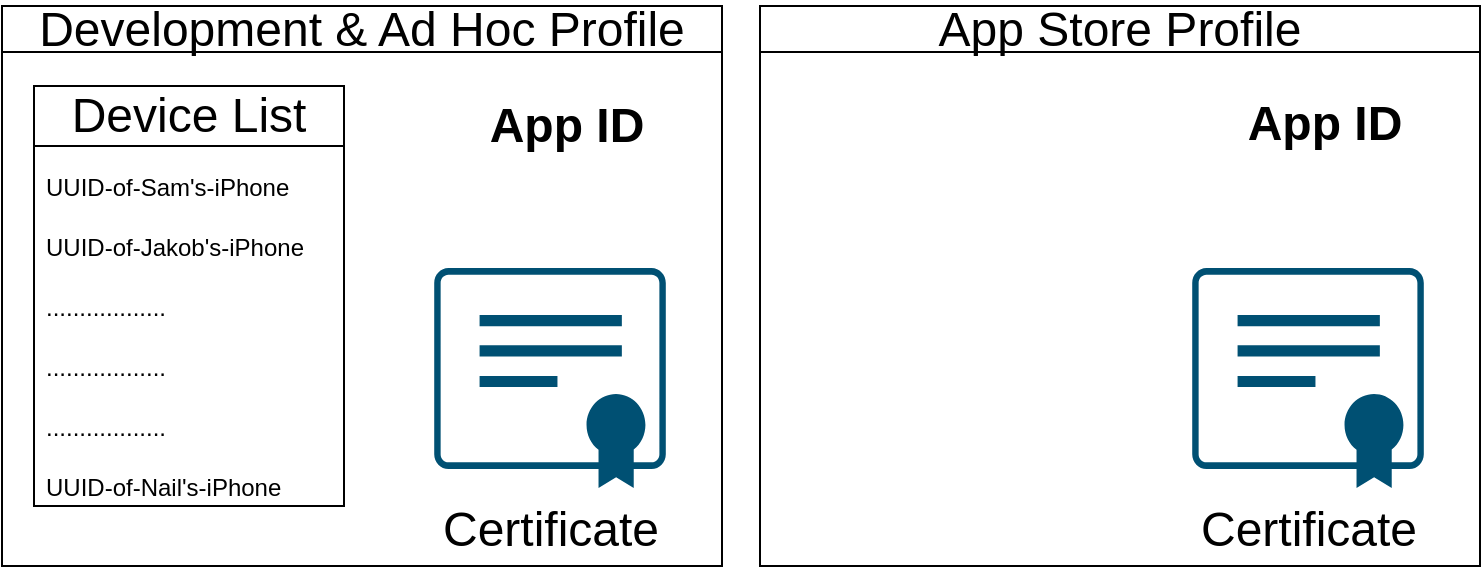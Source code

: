 <mxfile>
    <diagram id="Luj-d33xJpXQn-cA_KSA" name="Page-1">
        <mxGraphModel dx="772" dy="394" grid="1" gridSize="10" guides="1" tooltips="1" connect="1" arrows="1" fold="1" page="1" pageScale="1" pageWidth="827" pageHeight="1169" math="0" shadow="0">
            <root>
                <mxCell id="0"/>
                <mxCell id="1" parent="0"/>
                <mxCell id="35" value="&lt;span style=&quot;font-size: 24px; font-weight: 400;&quot;&gt;Development &amp;amp; Ad Hoc Profile&lt;/span&gt;" style="swimlane;whiteSpace=wrap;html=1;" vertex="1" parent="1">
                    <mxGeometry x="75" y="390" width="360" height="280" as="geometry"/>
                </mxCell>
                <mxCell id="5" value="Device List" style="swimlane;fontStyle=0;childLayout=stackLayout;horizontal=1;startSize=30;horizontalStack=0;resizeParent=1;resizeParentMax=0;resizeLast=0;collapsible=1;marginBottom=0;whiteSpace=wrap;html=1;fontSize=24;" parent="35" vertex="1">
                    <mxGeometry x="16" y="40" width="155" height="210" as="geometry"/>
                </mxCell>
                <mxCell id="6" value="&lt;span style=&quot;font-size: 12px;&quot;&gt;UUID-of-Sam's-iPhone&lt;/span&gt;" style="text;strokeColor=none;fillColor=none;align=left;verticalAlign=middle;spacingLeft=4;spacingRight=4;overflow=hidden;points=[[0,0.5],[1,0.5]];portConstraint=eastwest;rotatable=0;whiteSpace=wrap;html=1;fontSize=24;" parent="5" vertex="1">
                    <mxGeometry y="30" width="155" height="30" as="geometry"/>
                </mxCell>
                <mxCell id="7" value="&lt;span style=&quot;font-size: 12px;&quot;&gt;UUID-of-Jakob's-iPhone&lt;/span&gt;" style="text;strokeColor=none;fillColor=none;align=left;verticalAlign=middle;spacingLeft=4;spacingRight=4;overflow=hidden;points=[[0,0.5],[1,0.5]];portConstraint=eastwest;rotatable=0;whiteSpace=wrap;html=1;fontSize=24;" parent="5" vertex="1">
                    <mxGeometry y="60" width="155" height="30" as="geometry"/>
                </mxCell>
                <mxCell id="14" value="&lt;span style=&quot;font-size: 12px;&quot;&gt;..................&lt;/span&gt;" style="text;strokeColor=none;fillColor=none;align=left;verticalAlign=middle;spacingLeft=4;spacingRight=4;overflow=hidden;points=[[0,0.5],[1,0.5]];portConstraint=eastwest;rotatable=0;whiteSpace=wrap;html=1;fontSize=24;" parent="5" vertex="1">
                    <mxGeometry y="90" width="155" height="30" as="geometry"/>
                </mxCell>
                <mxCell id="19" value="&lt;span style=&quot;font-size: 12px;&quot;&gt;..................&lt;/span&gt;" style="text;strokeColor=none;fillColor=none;align=left;verticalAlign=middle;spacingLeft=4;spacingRight=4;overflow=hidden;points=[[0,0.5],[1,0.5]];portConstraint=eastwest;rotatable=0;whiteSpace=wrap;html=1;fontSize=24;" parent="5" vertex="1">
                    <mxGeometry y="120" width="155" height="30" as="geometry"/>
                </mxCell>
                <mxCell id="21" value="&lt;span style=&quot;font-size: 12px;&quot;&gt;..................&lt;/span&gt;" style="text;strokeColor=none;fillColor=none;align=left;verticalAlign=middle;spacingLeft=4;spacingRight=4;overflow=hidden;points=[[0,0.5],[1,0.5]];portConstraint=eastwest;rotatable=0;whiteSpace=wrap;html=1;fontSize=24;" parent="5" vertex="1">
                    <mxGeometry y="150" width="155" height="30" as="geometry"/>
                </mxCell>
                <mxCell id="22" value="&lt;span style=&quot;font-size: 12px;&quot;&gt;UUID-of-Nail's-iPhone&lt;/span&gt;" style="text;strokeColor=none;fillColor=none;align=left;verticalAlign=middle;spacingLeft=4;spacingRight=4;overflow=hidden;points=[[0,0.5],[1,0.5]];portConstraint=eastwest;rotatable=0;whiteSpace=wrap;html=1;fontSize=24;" parent="5" vertex="1">
                    <mxGeometry y="180" width="155" height="30" as="geometry"/>
                </mxCell>
                <mxCell id="23" value="Certificate" style="points=[[0.015,0.015,0],[0.25,0,0],[0.5,0,0],[0.75,0,0],[0.985,0.015,0],[1,0.22,0],[1,0.44,0],[1,0.67,0],[0.985,0.89,0],[0,0.22,0],[0,0.44,0],[0,0.67,0],[0.015,0.89,0],[0.25,0.91,0],[0.5,0.91,0],[0.785,0.955,0]];verticalLabelPosition=bottom;sketch=0;html=1;verticalAlign=top;aspect=fixed;align=center;pointerEvents=1;shape=mxgraph.cisco19.x509_certificate;fillColor=#005073;strokeColor=none;fontSize=24;" parent="35" vertex="1">
                    <mxGeometry x="216.11" y="131" width="115.79" height="110" as="geometry"/>
                </mxCell>
                <mxCell id="34" value="App ID" style="text;strokeColor=none;fillColor=none;html=1;fontSize=24;fontStyle=1;verticalAlign=middle;align=center;" parent="35" vertex="1">
                    <mxGeometry x="231.9" y="40" width="100" height="40" as="geometry"/>
                </mxCell>
                <mxCell id="37" value="&lt;span style=&quot;font-size: 24px; font-weight: 400;&quot;&gt;App Store Profile&lt;/span&gt;" style="swimlane;whiteSpace=wrap;html=1;" vertex="1" parent="1">
                    <mxGeometry x="454" y="390" width="360" height="280" as="geometry"/>
                </mxCell>
                <mxCell id="45" value="Certificate" style="points=[[0.015,0.015,0],[0.25,0,0],[0.5,0,0],[0.75,0,0],[0.985,0.015,0],[1,0.22,0],[1,0.44,0],[1,0.67,0],[0.985,0.89,0],[0,0.22,0],[0,0.44,0],[0,0.67,0],[0.015,0.89,0],[0.25,0.91,0],[0.5,0.91,0],[0.785,0.955,0]];verticalLabelPosition=bottom;sketch=0;html=1;verticalAlign=top;aspect=fixed;align=center;pointerEvents=1;shape=mxgraph.cisco19.x509_certificate;fillColor=#005073;strokeColor=none;fontSize=24;" vertex="1" parent="37">
                    <mxGeometry x="216.11" y="131" width="115.79" height="110" as="geometry"/>
                </mxCell>
                <mxCell id="46" value="App ID" style="text;strokeColor=none;fillColor=none;html=1;fontSize=24;fontStyle=1;verticalAlign=middle;align=center;" vertex="1" parent="37">
                    <mxGeometry x="231.9" y="39" width="100" height="40" as="geometry"/>
                </mxCell>
            </root>
        </mxGraphModel>
    </diagram>
</mxfile>